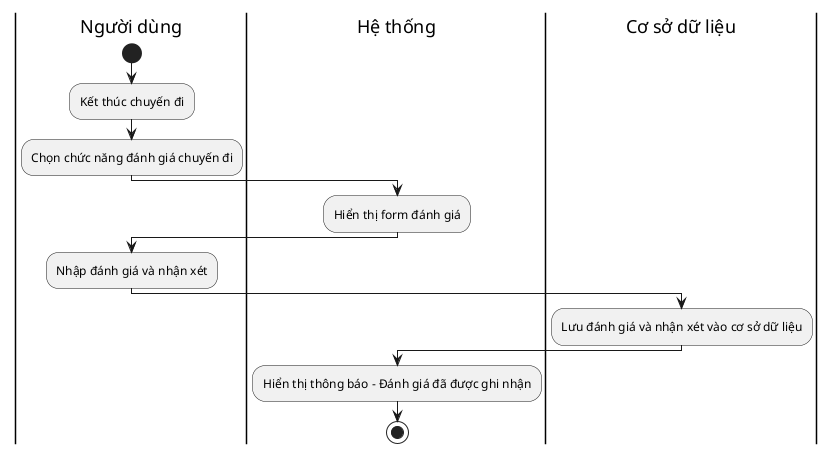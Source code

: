 @startuml review_activity_diagram
|Người dùng|
start
:Kết thúc chuyến đi;
:Chọn chức năng đánh giá chuyến đi;
|Hệ thống|
:Hiển thị form đánh giá;
|Người dùng|
:Nhập đánh giá và nhận xét;
|Cơ sở dữ liệu|
:Lưu đánh giá và nhận xét vào cơ sở dữ liệu;
|Hệ thống|
:Hiển thị thông báo - Đánh giá đã được ghi nhận;
stop
@enduml
